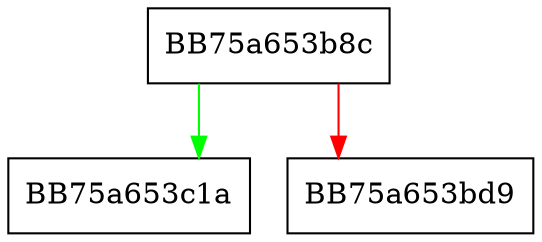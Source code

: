 digraph is_intel_pt_supported {
  node [shape="box"];
  graph [splines=ortho];
  BB75a653b8c -> BB75a653c1a [color="green"];
  BB75a653b8c -> BB75a653bd9 [color="red"];
}